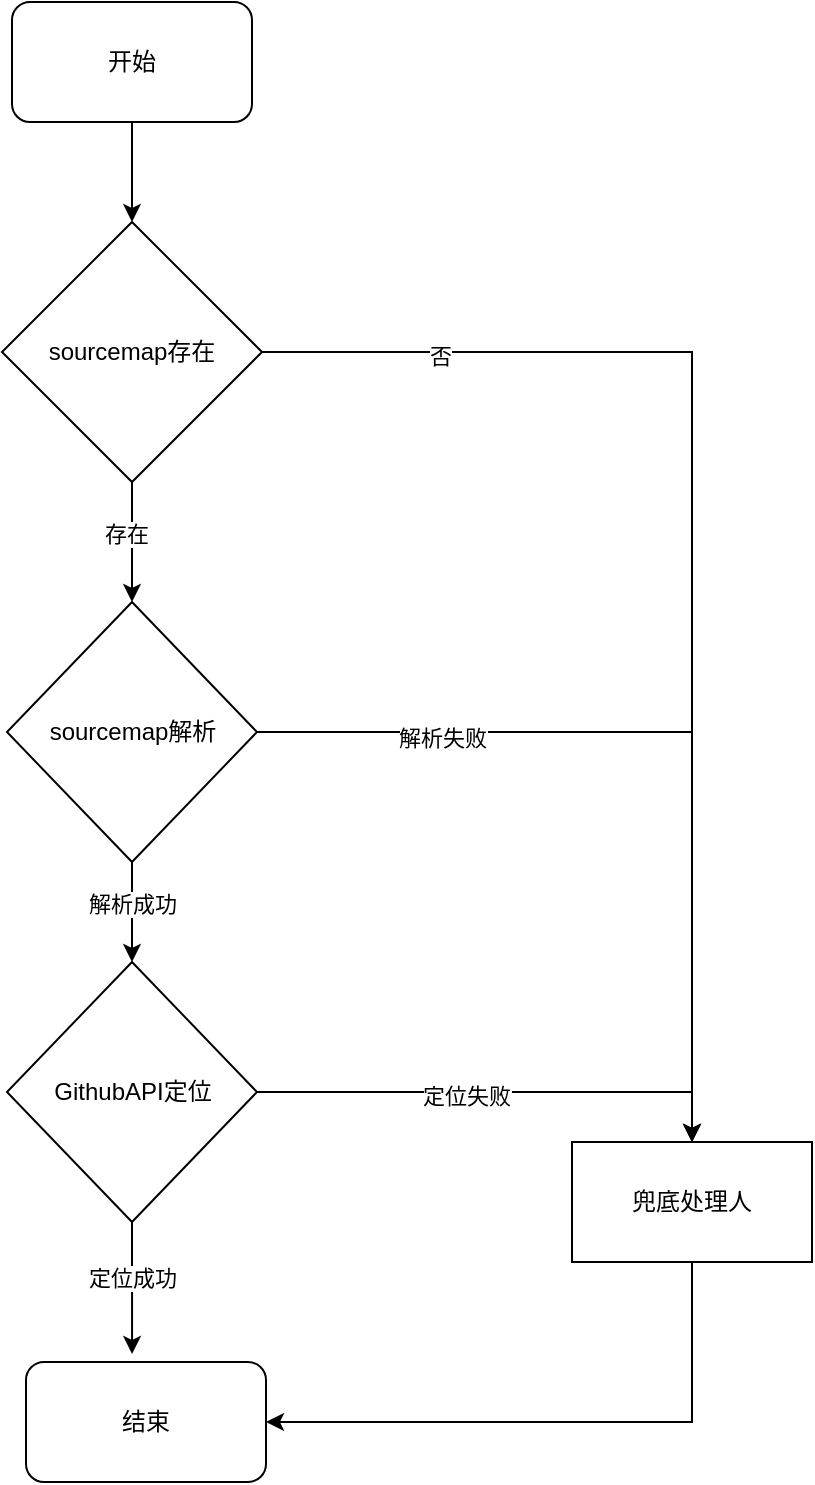 <mxfile version="21.3.0" type="github">
  <diagram id="prtHgNgQTEPvFCAcTncT" name="Page-1">
    <mxGraphModel dx="1987" dy="1049" grid="1" gridSize="10" guides="1" tooltips="1" connect="1" arrows="1" fold="1" page="1" pageScale="1" pageWidth="827" pageHeight="1169" math="0" shadow="0">
      <root>
        <mxCell id="0" />
        <mxCell id="1" parent="0" />
        <mxCell id="z57WkmotIWv1s7nrHuUx-3" style="edgeStyle=orthogonalEdgeStyle;rounded=0;orthogonalLoop=1;jettySize=auto;html=1;exitX=0.5;exitY=1;exitDx=0;exitDy=0;entryX=0.5;entryY=0;entryDx=0;entryDy=0;" edge="1" parent="1" source="z57WkmotIWv1s7nrHuUx-1" target="z57WkmotIWv1s7nrHuUx-2">
          <mxGeometry relative="1" as="geometry" />
        </mxCell>
        <mxCell id="z57WkmotIWv1s7nrHuUx-1" value="开始" style="rounded=1;whiteSpace=wrap;html=1;" vertex="1" parent="1">
          <mxGeometry x="280" y="30" width="120" height="60" as="geometry" />
        </mxCell>
        <mxCell id="z57WkmotIWv1s7nrHuUx-5" style="edgeStyle=orthogonalEdgeStyle;rounded=0;orthogonalLoop=1;jettySize=auto;html=1;exitX=1;exitY=0.5;exitDx=0;exitDy=0;" edge="1" parent="1" source="z57WkmotIWv1s7nrHuUx-2" target="z57WkmotIWv1s7nrHuUx-4">
          <mxGeometry relative="1" as="geometry" />
        </mxCell>
        <mxCell id="z57WkmotIWv1s7nrHuUx-17" value="否" style="edgeLabel;html=1;align=center;verticalAlign=middle;resizable=0;points=[];" vertex="1" connectable="0" parent="z57WkmotIWv1s7nrHuUx-5">
          <mxGeometry x="-0.708" y="-2" relative="1" as="geometry">
            <mxPoint as="offset" />
          </mxGeometry>
        </mxCell>
        <mxCell id="z57WkmotIWv1s7nrHuUx-13" style="edgeStyle=orthogonalEdgeStyle;rounded=0;orthogonalLoop=1;jettySize=auto;html=1;exitX=0.5;exitY=1;exitDx=0;exitDy=0;entryX=0.5;entryY=0;entryDx=0;entryDy=0;" edge="1" parent="1" source="z57WkmotIWv1s7nrHuUx-2" target="z57WkmotIWv1s7nrHuUx-11">
          <mxGeometry relative="1" as="geometry" />
        </mxCell>
        <mxCell id="z57WkmotIWv1s7nrHuUx-21" value="存在" style="edgeLabel;html=1;align=center;verticalAlign=middle;resizable=0;points=[];" vertex="1" connectable="0" parent="z57WkmotIWv1s7nrHuUx-13">
          <mxGeometry x="-0.133" y="-3" relative="1" as="geometry">
            <mxPoint as="offset" />
          </mxGeometry>
        </mxCell>
        <mxCell id="z57WkmotIWv1s7nrHuUx-2" value="sourcemap存在" style="rhombus;whiteSpace=wrap;html=1;" vertex="1" parent="1">
          <mxGeometry x="275" y="140" width="130" height="130" as="geometry" />
        </mxCell>
        <mxCell id="z57WkmotIWv1s7nrHuUx-20" style="edgeStyle=orthogonalEdgeStyle;rounded=0;orthogonalLoop=1;jettySize=auto;html=1;exitX=0.5;exitY=1;exitDx=0;exitDy=0;entryX=1;entryY=0.5;entryDx=0;entryDy=0;" edge="1" parent="1" source="z57WkmotIWv1s7nrHuUx-4" target="z57WkmotIWv1s7nrHuUx-10">
          <mxGeometry relative="1" as="geometry" />
        </mxCell>
        <mxCell id="z57WkmotIWv1s7nrHuUx-4" value="兜底处理人" style="rounded=0;whiteSpace=wrap;html=1;" vertex="1" parent="1">
          <mxGeometry x="560" y="600" width="120" height="60" as="geometry" />
        </mxCell>
        <mxCell id="z57WkmotIWv1s7nrHuUx-9" style="edgeStyle=orthogonalEdgeStyle;rounded=0;orthogonalLoop=1;jettySize=auto;html=1;exitX=0.5;exitY=1;exitDx=0;exitDy=0;entryX=0.5;entryY=0;entryDx=0;entryDy=0;" edge="1" parent="1" source="z57WkmotIWv1s7nrHuUx-11" target="z57WkmotIWv1s7nrHuUx-7">
          <mxGeometry relative="1" as="geometry">
            <mxPoint x="340" y="370" as="sourcePoint" />
          </mxGeometry>
        </mxCell>
        <mxCell id="z57WkmotIWv1s7nrHuUx-22" value="解析成功" style="edgeLabel;html=1;align=center;verticalAlign=middle;resizable=0;points=[];" vertex="1" connectable="0" parent="z57WkmotIWv1s7nrHuUx-9">
          <mxGeometry x="-0.16" relative="1" as="geometry">
            <mxPoint as="offset" />
          </mxGeometry>
        </mxCell>
        <mxCell id="z57WkmotIWv1s7nrHuUx-18" style="edgeStyle=orthogonalEdgeStyle;rounded=0;orthogonalLoop=1;jettySize=auto;html=1;exitX=1;exitY=0.5;exitDx=0;exitDy=0;entryX=0.5;entryY=0;entryDx=0;entryDy=0;" edge="1" parent="1" source="z57WkmotIWv1s7nrHuUx-7" target="z57WkmotIWv1s7nrHuUx-4">
          <mxGeometry relative="1" as="geometry" />
        </mxCell>
        <mxCell id="z57WkmotIWv1s7nrHuUx-23" value="定位失败" style="edgeLabel;html=1;align=center;verticalAlign=middle;resizable=0;points=[];" vertex="1" connectable="0" parent="z57WkmotIWv1s7nrHuUx-18">
          <mxGeometry x="-0.138" y="-2" relative="1" as="geometry">
            <mxPoint as="offset" />
          </mxGeometry>
        </mxCell>
        <mxCell id="z57WkmotIWv1s7nrHuUx-19" style="edgeStyle=orthogonalEdgeStyle;rounded=0;orthogonalLoop=1;jettySize=auto;html=1;exitX=0.5;exitY=1;exitDx=0;exitDy=0;entryX=0.442;entryY=-0.067;entryDx=0;entryDy=0;entryPerimeter=0;" edge="1" parent="1" source="z57WkmotIWv1s7nrHuUx-7" target="z57WkmotIWv1s7nrHuUx-10">
          <mxGeometry relative="1" as="geometry" />
        </mxCell>
        <mxCell id="z57WkmotIWv1s7nrHuUx-24" value="定位成功" style="edgeLabel;html=1;align=center;verticalAlign=middle;resizable=0;points=[];" vertex="1" connectable="0" parent="z57WkmotIWv1s7nrHuUx-19">
          <mxGeometry x="-0.151" relative="1" as="geometry">
            <mxPoint as="offset" />
          </mxGeometry>
        </mxCell>
        <mxCell id="z57WkmotIWv1s7nrHuUx-7" value="GithubAPI定位" style="rhombus;whiteSpace=wrap;html=1;" vertex="1" parent="1">
          <mxGeometry x="277.5" y="510" width="125" height="130" as="geometry" />
        </mxCell>
        <mxCell id="z57WkmotIWv1s7nrHuUx-10" value="结束" style="rounded=1;whiteSpace=wrap;html=1;" vertex="1" parent="1">
          <mxGeometry x="287" y="710" width="120" height="60" as="geometry" />
        </mxCell>
        <mxCell id="z57WkmotIWv1s7nrHuUx-12" value="" style="edgeStyle=orthogonalEdgeStyle;rounded=0;orthogonalLoop=1;jettySize=auto;html=1;exitX=0.5;exitY=1;exitDx=0;exitDy=0;entryX=0.5;entryY=0;entryDx=0;entryDy=0;" edge="1" parent="1" target="z57WkmotIWv1s7nrHuUx-11">
          <mxGeometry relative="1" as="geometry">
            <mxPoint x="340" y="370" as="sourcePoint" />
            <mxPoint x="340" y="510" as="targetPoint" />
          </mxGeometry>
        </mxCell>
        <mxCell id="z57WkmotIWv1s7nrHuUx-14" style="edgeStyle=orthogonalEdgeStyle;rounded=0;orthogonalLoop=1;jettySize=auto;html=1;exitX=1;exitY=0.5;exitDx=0;exitDy=0;entryX=0.5;entryY=0;entryDx=0;entryDy=0;" edge="1" parent="1" source="z57WkmotIWv1s7nrHuUx-11" target="z57WkmotIWv1s7nrHuUx-4">
          <mxGeometry relative="1" as="geometry" />
        </mxCell>
        <mxCell id="z57WkmotIWv1s7nrHuUx-15" value="解析失败" style="edgeLabel;html=1;align=center;verticalAlign=middle;resizable=0;points=[];" vertex="1" connectable="0" parent="z57WkmotIWv1s7nrHuUx-14">
          <mxGeometry x="-0.562" y="-3" relative="1" as="geometry">
            <mxPoint as="offset" />
          </mxGeometry>
        </mxCell>
        <mxCell id="z57WkmotIWv1s7nrHuUx-11" value="sourcemap解析" style="rhombus;whiteSpace=wrap;html=1;" vertex="1" parent="1">
          <mxGeometry x="277.5" y="330" width="125" height="130" as="geometry" />
        </mxCell>
      </root>
    </mxGraphModel>
  </diagram>
</mxfile>
